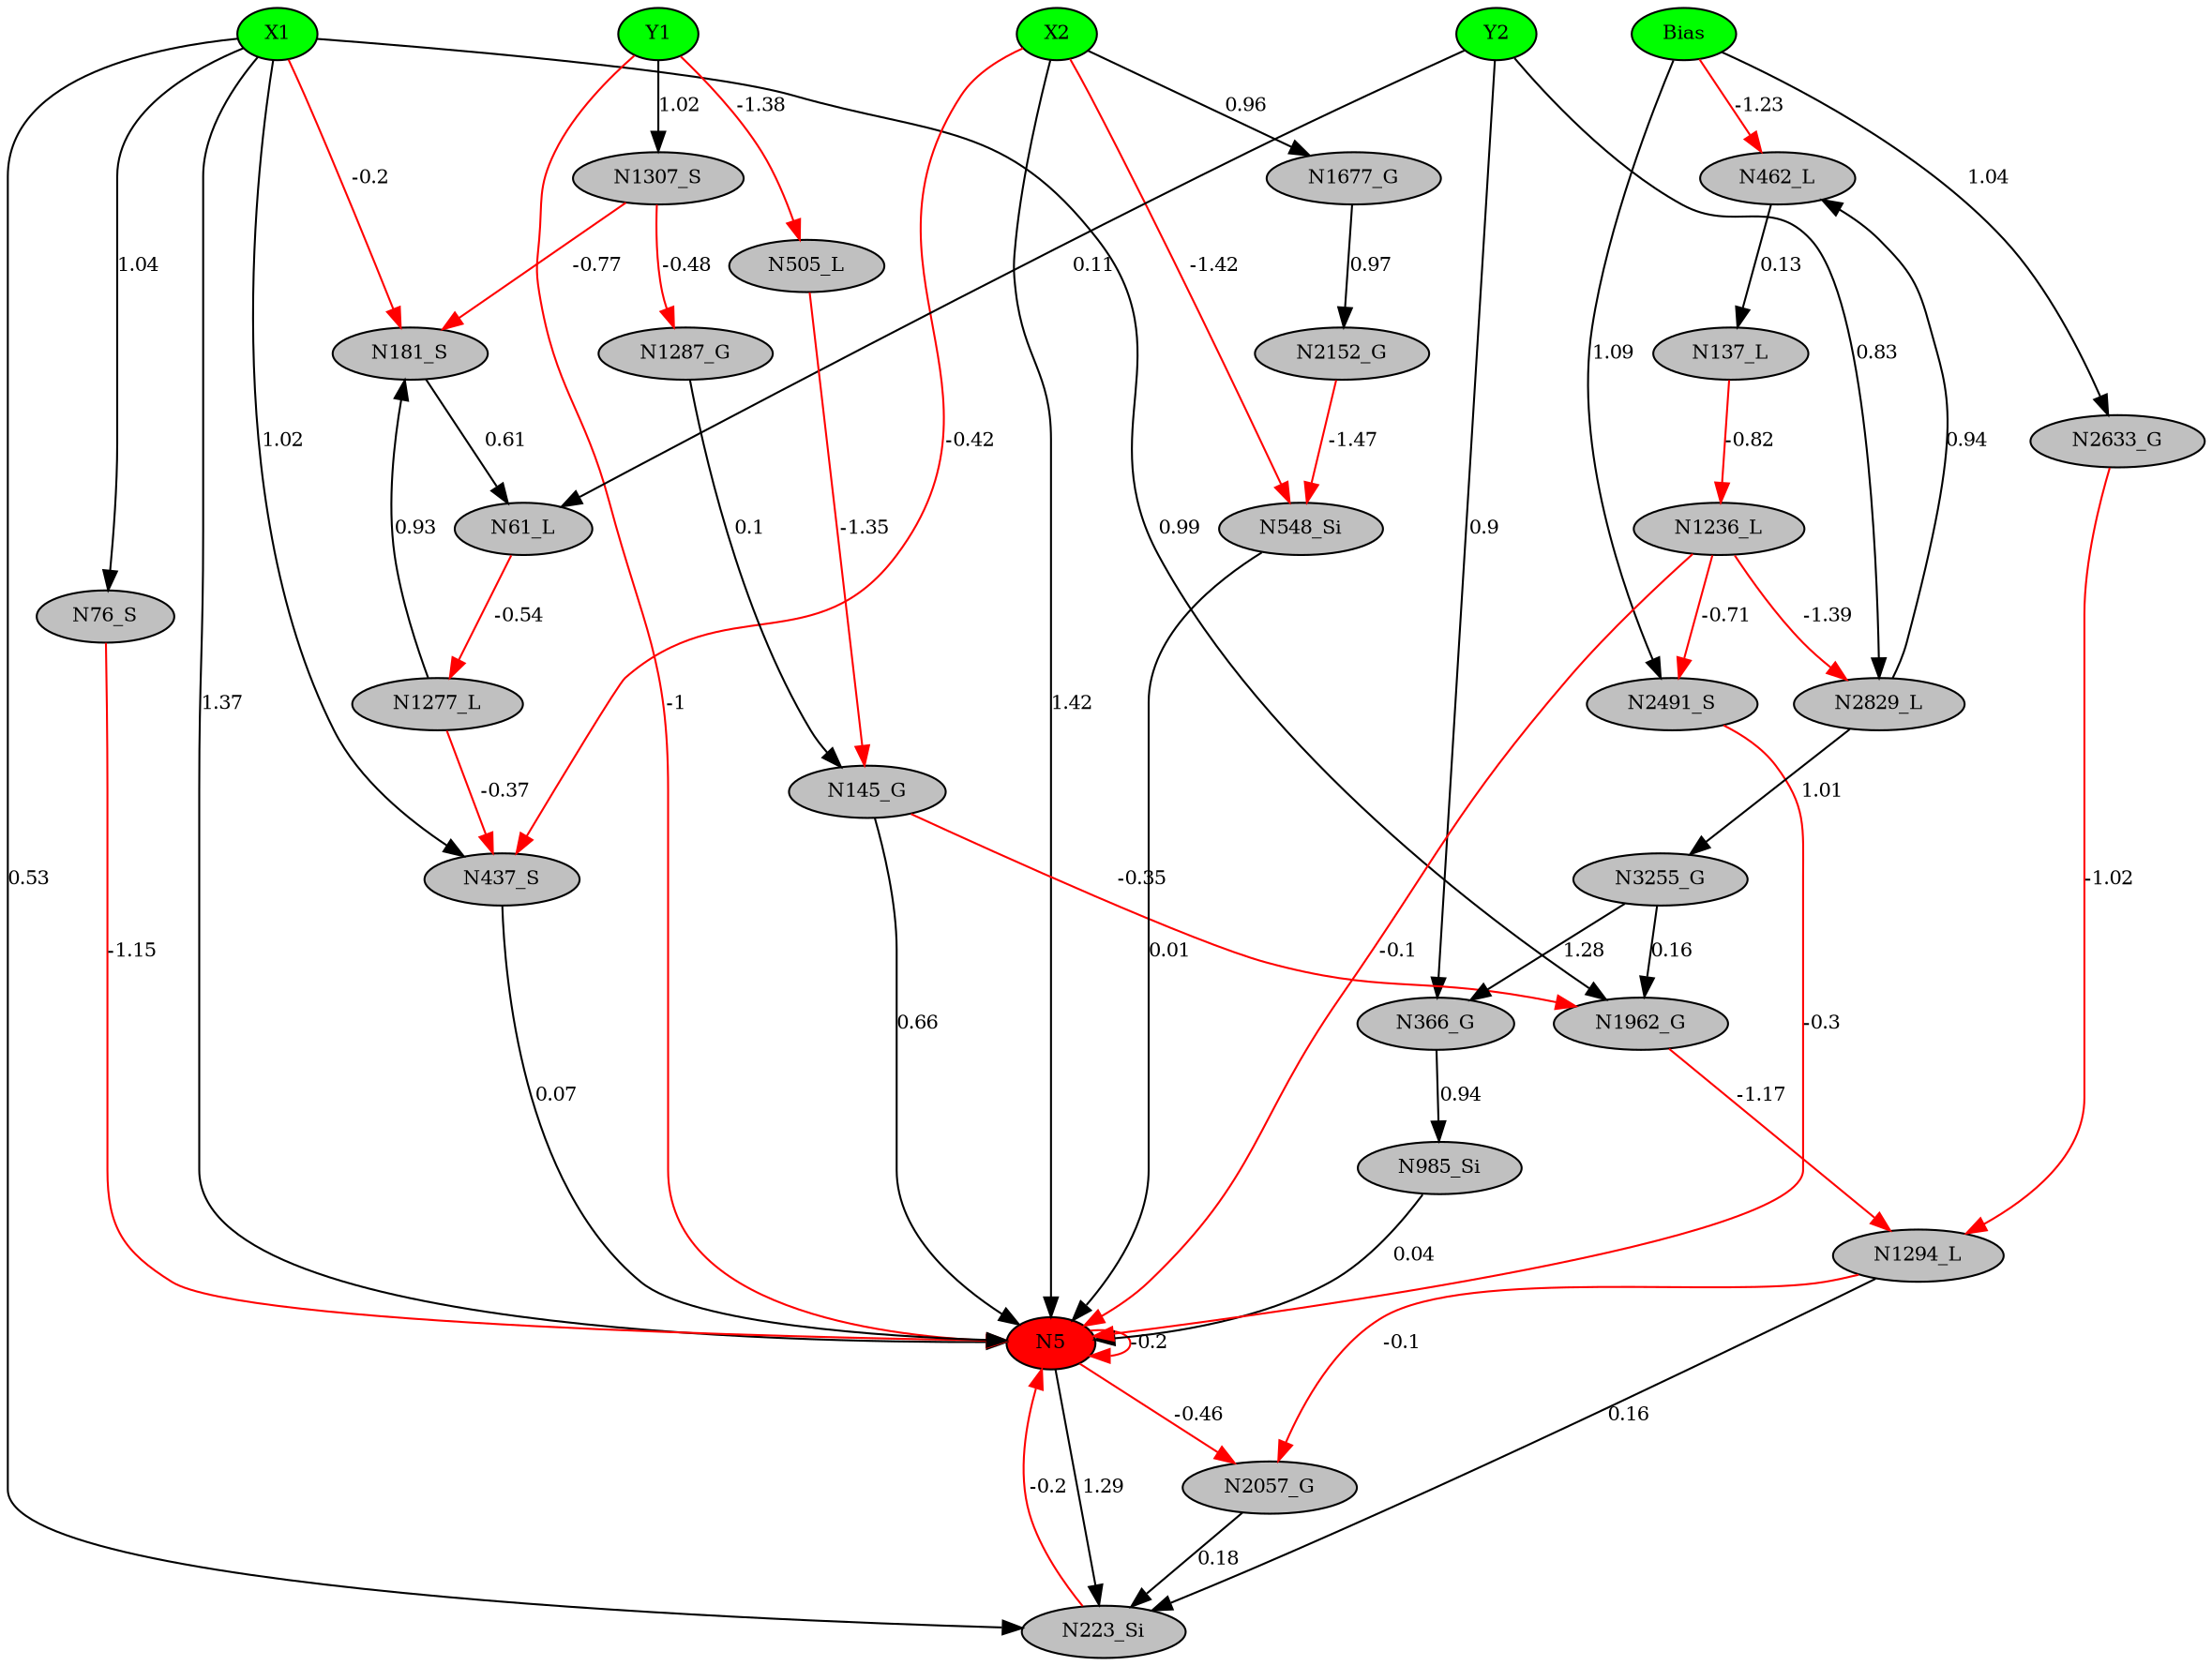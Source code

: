 digraph g { 
N0 [shape=ellipse, label=Bias,fontsize=10,height=0.1,width=0.1,style=filled,fillcolor=green]
N1[shape=ellipse label=X1,fontsize=10,height=0.1,width=0.1,style=filled,fillcolor=green]
N2[shape=ellipse label=Y1,fontsize=10,height=0.1,width=0.1,style=filled,fillcolor=green]
N3[shape=ellipse label=X2,fontsize=10,height=0.1,width=0.1,style=filled,fillcolor=green]
N4[shape=ellipse label=Y2,fontsize=10,height=0.1,width=0.1,style=filled,fillcolor=green]
N5[shape=ellipse,fontsize = 10, height = 0.1, width = 0.1, style = filled, fillcolor = red]
N61[shape=ellipse, label=N61_L,fontsize=10,height=0.1,width=0.1,style=filled,fillcolor=gray]
N76[shape=ellipse, label=N76_S,fontsize=10,height=0.1,width=0.1,style=filled,fillcolor=gray]
N137[shape=ellipse, label=N137_L,fontsize=10,height=0.1,width=0.1,style=filled,fillcolor=gray]
N145[shape=ellipse, label=N145_G,fontsize=10,height=0.1,width=0.1,style=filled,fillcolor=gray]
N181[shape=ellipse, label=N181_S,fontsize=10,height=0.1,width=0.1,style=filled,fillcolor=gray]
N223[shape=ellipse, label=N223_Si,fontsize=10,height=0.1,width=0.1,style=filled,fillcolor=gray]
N366[shape=ellipse, label=N366_G,fontsize=10,height=0.1,width=0.1,style=filled,fillcolor=gray]
N437[shape=ellipse, label=N437_S,fontsize=10,height=0.1,width=0.1,style=filled,fillcolor=gray]
N462[shape=ellipse, label=N462_L,fontsize=10,height=0.1,width=0.1,style=filled,fillcolor=gray]
N505[shape=ellipse, label=N505_L,fontsize=10,height=0.1,width=0.1,style=filled,fillcolor=gray]
N548[shape=ellipse, label=N548_Si,fontsize=10,height=0.1,width=0.1,style=filled,fillcolor=gray]
N985[shape=ellipse, label=N985_Si,fontsize=10,height=0.1,width=0.1,style=filled,fillcolor=gray]
N1236[shape=ellipse, label=N1236_L,fontsize=10,height=0.1,width=0.1,style=filled,fillcolor=gray]
N1277[shape=ellipse, label=N1277_L,fontsize=10,height=0.1,width=0.1,style=filled,fillcolor=gray]
N1287[shape=ellipse, label=N1287_G,fontsize=10,height=0.1,width=0.1,style=filled,fillcolor=gray]
N1294[shape=ellipse, label=N1294_L,fontsize=10,height=0.1,width=0.1,style=filled,fillcolor=gray]
N1307[shape=ellipse, label=N1307_S,fontsize=10,height=0.1,width=0.1,style=filled,fillcolor=gray]
N1677[shape=ellipse, label=N1677_G,fontsize=10,height=0.1,width=0.1,style=filled,fillcolor=gray]
N1962[shape=ellipse, label=N1962_G,fontsize=10,height=0.1,width=0.1,style=filled,fillcolor=gray]
N2057[shape=ellipse, label=N2057_G,fontsize=10,height=0.1,width=0.1,style=filled,fillcolor=gray]
N2152[shape=ellipse, label=N2152_G,fontsize=10,height=0.1,width=0.1,style=filled,fillcolor=gray]
N2491[shape=ellipse, label=N2491_S,fontsize=10,height=0.1,width=0.1,style=filled,fillcolor=gray]
N2633[shape=ellipse, label=N2633_G,fontsize=10,height=0.1,width=0.1,style=filled,fillcolor=gray]
N2829[shape=ellipse, label=N2829_L,fontsize=10,height=0.1,width=0.1,style=filled,fillcolor=gray]
N3255[shape=ellipse, label=N3255_G,fontsize=10,height=0.1,width=0.1,style=filled,fillcolor=gray]
N1 -> N5 [color=black] [ label=1.37,fontsize=10]
N2 -> N5 [color=red] [arrowType=inv][ label=-1,fontsize=10]
N3 -> N5 [color=black] [ label=1.42,fontsize=10]
N5 -> N5 [color=red] [arrowType=inv][ label=-0.2,fontsize=10]
N4 -> N61 [color=black] [ label=0.11,fontsize=10]
N1 -> N76 [color=black] [ label=1.04,fontsize=10]
N76 -> N5 [color=red] [arrowType=inv][ label=-1.15,fontsize=10]
N145 -> N5 [color=black] [ label=0.66,fontsize=10]
N1 -> N181 [color=red] [arrowType=inv][ label=-0.2,fontsize=10]
N181 -> N61 [color=black] [ label=0.61,fontsize=10]
N5 -> N223 [color=black] [ label=1.29,fontsize=10]
N223 -> N5 [color=red] [arrowType=inv][ label=-0.2,fontsize=10]
N4 -> N366 [color=black] [ label=0.9,fontsize=10]
N437 -> N5 [color=black] [ label=0.07,fontsize=10]
N0 -> N462 [color=red] [arrowType=inv][ label=-1.23,fontsize=10]
N462 -> N137 [color=black] [ label=0.13,fontsize=10]
N2 -> N505 [color=red] [arrowType=inv][ label=-1.38,fontsize=10]
N505 -> N145 [color=red] [arrowType=inv][ label=-1.35,fontsize=10]
N3 -> N548 [color=red] [arrowType=inv][ label=-1.42,fontsize=10]
N548 -> N5 [color=black] [ label=0.01,fontsize=10]
N1 -> N223 [color=black] [ label=0.53,fontsize=10]
N366 -> N985 [color=black] [ label=0.94,fontsize=10]
N985 -> N5 [color=black] [ label=0.04,fontsize=10]
N137 -> N1236 [color=red] [arrowType=inv][ label=-0.82,fontsize=10]
N1236 -> N5 [color=red] [arrowType=inv][ label=-0.1,fontsize=10]
N61 -> N1277 [color=red] [arrowType=inv][ label=-0.54,fontsize=10]
N1277 -> N437 [color=red] [arrowType=inv][ label=-0.37,fontsize=10]
N1287 -> N145 [color=black] [ label=0.1,fontsize=10]
N1294 -> N223 [color=black] [ label=0.16,fontsize=10]
N2 -> N1307 [color=black] [ label=1.02,fontsize=10]
N1307 -> N1287 [color=red] [arrowType=inv][ label=-0.48,fontsize=10]
N3 -> N1677 [color=black] [ label=0.96,fontsize=10]
N1307 -> N181 [color=red] [arrowType=inv][ label=-0.77,fontsize=10]
N1 -> N437 [color=black] [ label=1.02,fontsize=10]
N1 -> N1962 [color=black] [ label=0.99,fontsize=10]
N1962 -> N1294 [color=red] [arrowType=inv][ label=-1.17,fontsize=10]
N3 -> N437 [color=red] [arrowType=inv][ label=-0.42,fontsize=10]
N145 -> N1962 [color=red] [arrowType=inv][ label=-0.35,fontsize=10]
N1294 -> N2057 [color=red] [arrowType=inv][ label=-0.1,fontsize=10]
N2057 -> N223 [color=black] [ label=0.18,fontsize=10]
N1677 -> N2152 [color=black] [ label=0.97,fontsize=10]
N2152 -> N548 [color=red] [arrowType=inv][ label=-1.47,fontsize=10]
N1277 -> N181 [color=black] [ label=0.93,fontsize=10]
N5 -> N2057 [color=red] [arrowType=inv][ label=-0.46,fontsize=10]
N0 -> N2491 [color=black] [ label=1.09,fontsize=10]
N2491 -> N5 [color=red] [arrowType=inv][ label=-0.3,fontsize=10]
N0 -> N2633 [color=black] [ label=1.04,fontsize=10]
N2633 -> N1294 [color=red] [arrowType=inv][ label=-1.02,fontsize=10]
N4 -> N2829 [color=black] [ label=0.83,fontsize=10]
N2829 -> N462 [color=black] [ label=0.94,fontsize=10]
N1236 -> N2829 [color=red] [arrowType=inv][ label=-1.39,fontsize=10]
N1236 -> N2491 [color=red] [arrowType=inv][ label=-0.71,fontsize=10]
N2829 -> N3255 [color=black] [ label=1.01,fontsize=10]
N3255 -> N366 [color=black] [ label=1.28,fontsize=10]
N3255 -> N1962 [color=black] [ label=0.16,fontsize=10]
 { rank=same; 
N5
 } 
 { rank=same; 
N1 ->N2 ->N3 ->N4 ->N0 [style=invis]
 } 
}
